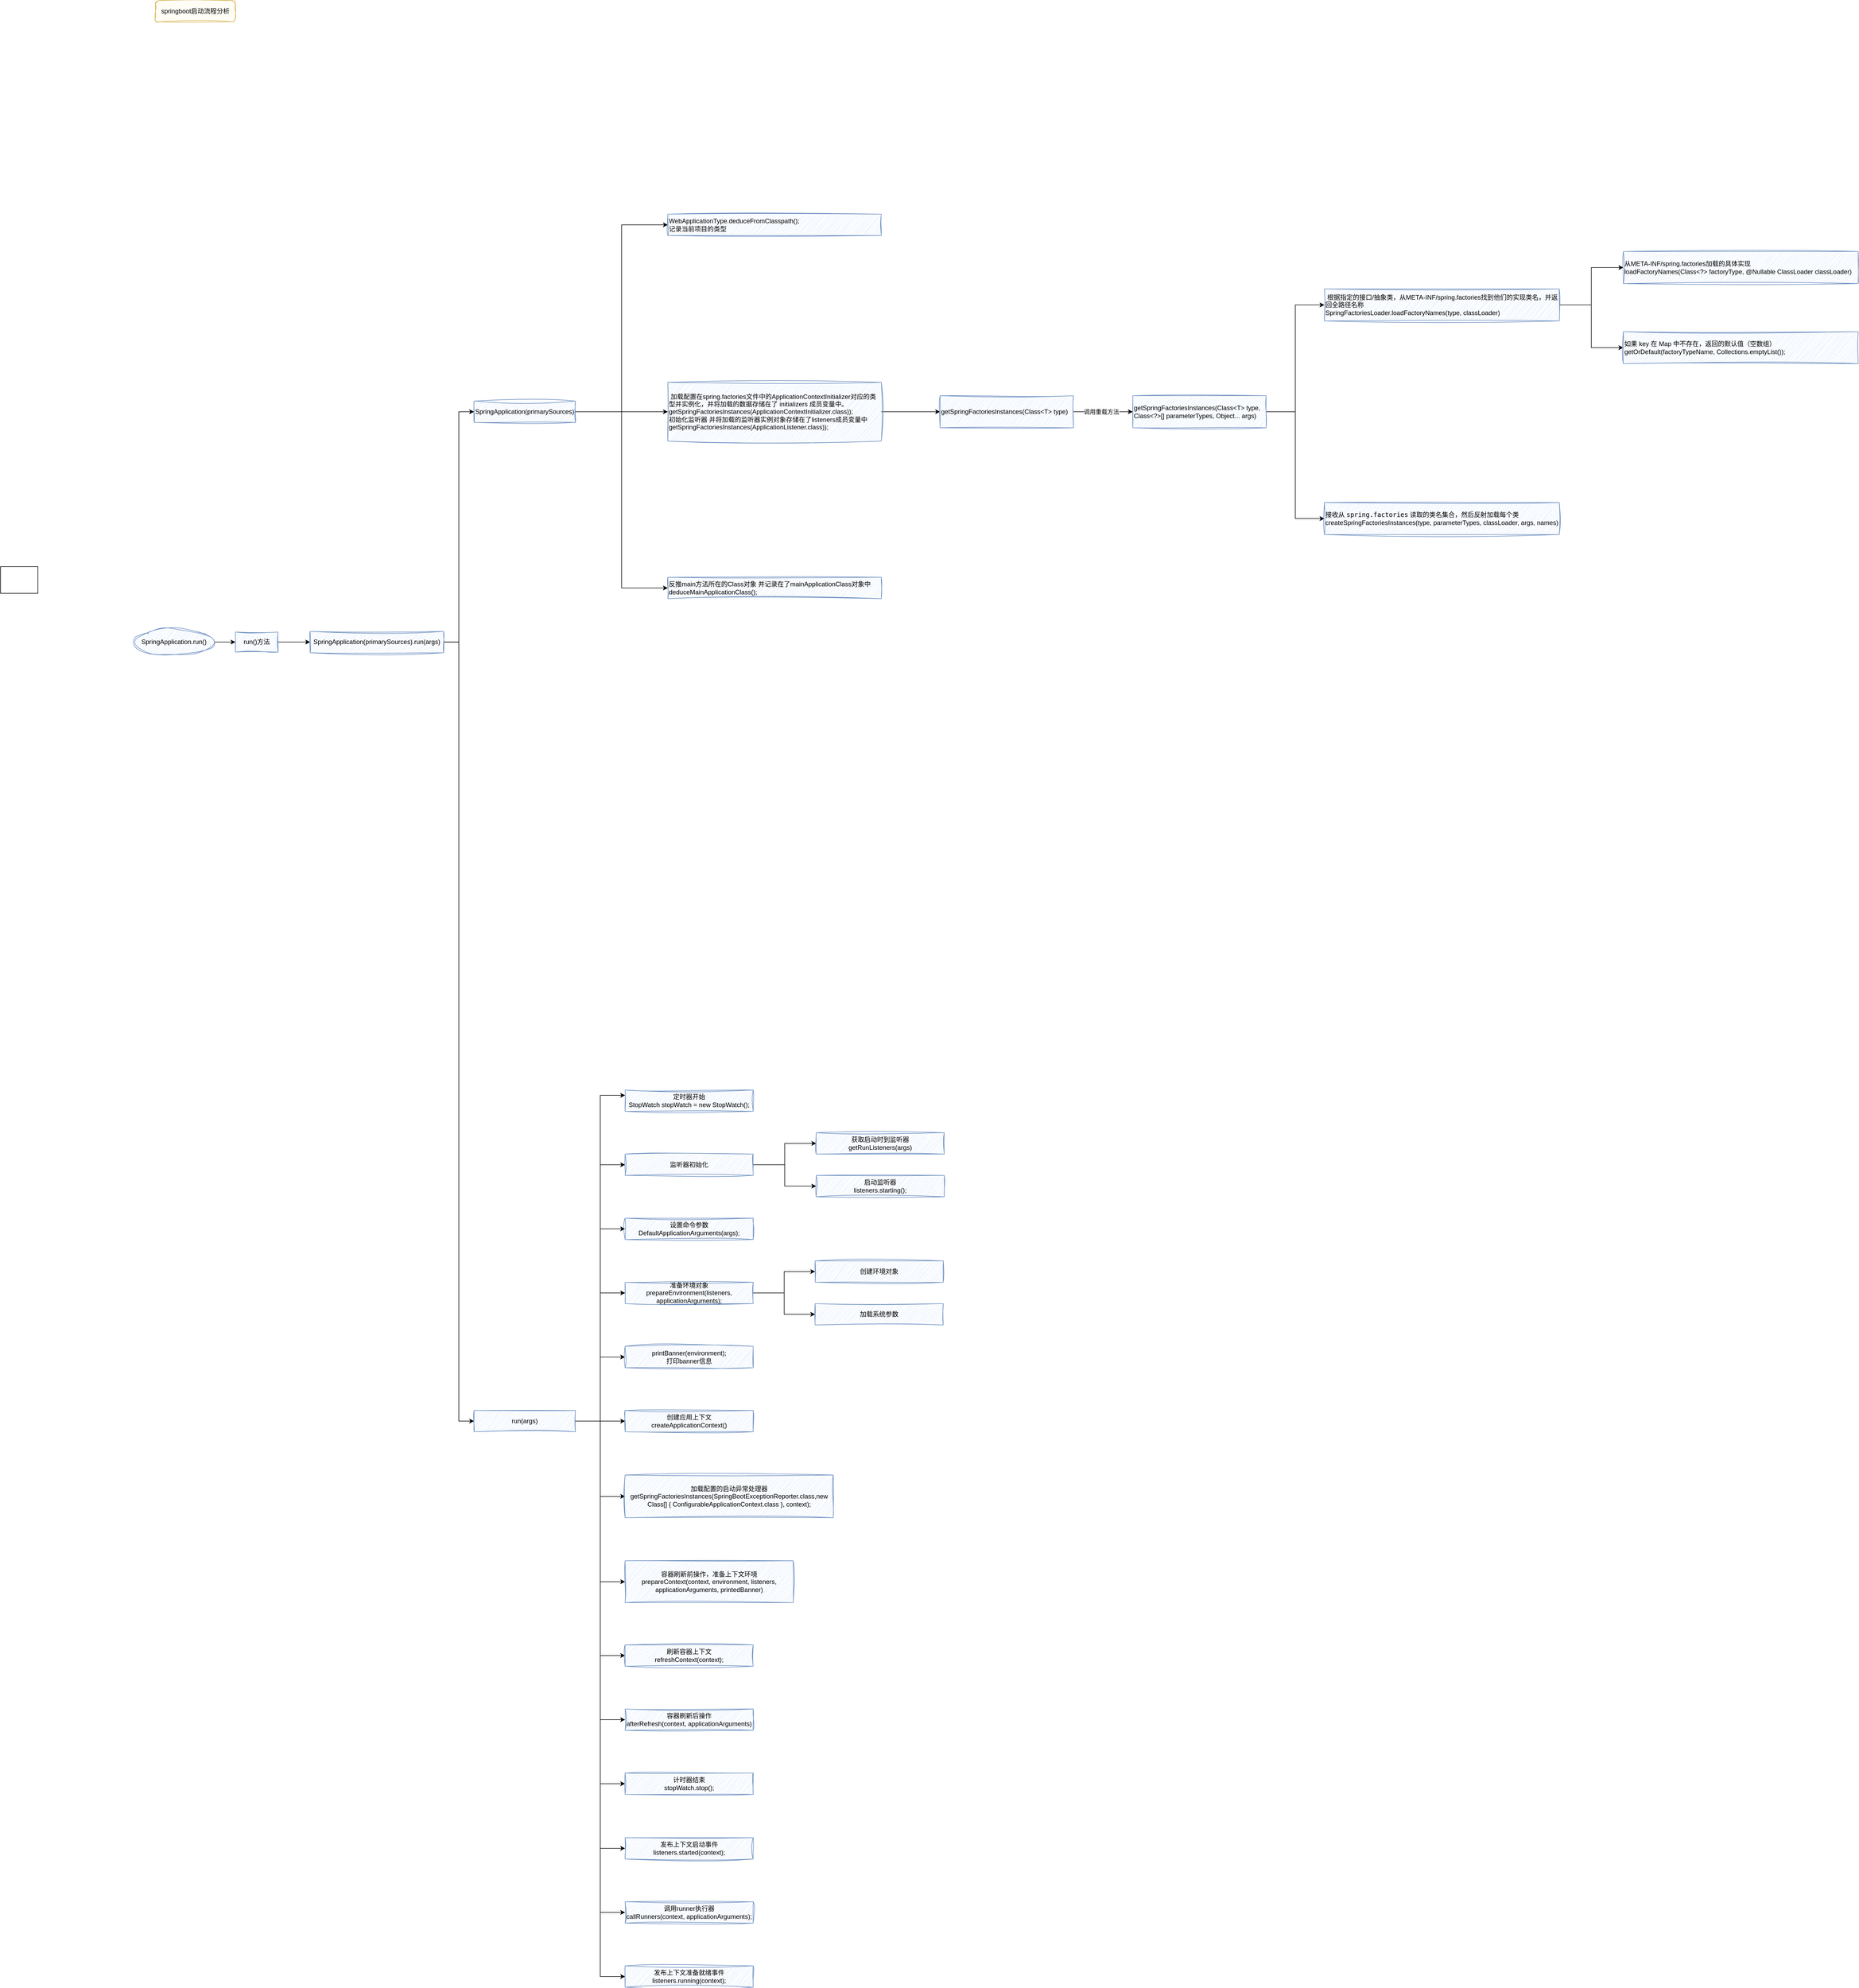 <mxfile version="28.1.1">
  <diagram name="第 1 页" id="eMFeoTP_9UUyZn8uqYhF">
    <mxGraphModel dx="2254" dy="859" grid="1" gridSize="10" guides="1" tooltips="1" connect="1" arrows="1" fold="1" page="1" pageScale="1" pageWidth="827" pageHeight="1169" math="0" shadow="0">
      <root>
        <mxCell id="0" />
        <mxCell id="1" parent="0" />
        <mxCell id="Daa2gUxjf4LC8xl4a2z6-1" value="springboot启动流程分析" style="rounded=1;whiteSpace=wrap;html=1;fillColor=#fff2cc;strokeColor=#d6b656;sketch=1;curveFitting=1;jiggle=2;shadow=0;glass=0;" parent="1" vertex="1">
          <mxGeometry x="40" y="40" width="150" height="40" as="geometry" />
        </mxCell>
        <mxCell id="Daa2gUxjf4LC8xl4a2z6-2" value="" style="rounded=0;whiteSpace=wrap;html=1;" parent="1" vertex="1">
          <mxGeometry x="-250" y="1100" width="70" height="50" as="geometry" />
        </mxCell>
        <mxCell id="Daa2gUxjf4LC8xl4a2z6-6" value="" style="edgeStyle=orthogonalEdgeStyle;rounded=0;orthogonalLoop=1;jettySize=auto;html=1;" parent="1" source="Daa2gUxjf4LC8xl4a2z6-4" target="Daa2gUxjf4LC8xl4a2z6-5" edge="1">
          <mxGeometry relative="1" as="geometry" />
        </mxCell>
        <mxCell id="Daa2gUxjf4LC8xl4a2z6-4" value="SpringApplication.run()" style="strokeWidth=1;html=1;shape=mxgraph.flowchart.start_2;whiteSpace=wrap;fillColor=#dae8fc;strokeColor=#6c8ebf;sketch=1;curveFitting=1;jiggle=2;" parent="1" vertex="1">
          <mxGeometry y="1216.25" width="150" height="50" as="geometry" />
        </mxCell>
        <mxCell id="Daa2gUxjf4LC8xl4a2z6-15" style="edgeStyle=orthogonalEdgeStyle;rounded=0;orthogonalLoop=1;jettySize=auto;html=1;entryX=0;entryY=0.5;entryDx=0;entryDy=0;" parent="1" source="Daa2gUxjf4LC8xl4a2z6-5" target="Daa2gUxjf4LC8xl4a2z6-14" edge="1">
          <mxGeometry relative="1" as="geometry" />
        </mxCell>
        <mxCell id="Daa2gUxjf4LC8xl4a2z6-5" value="run()方法" style="whiteSpace=wrap;html=1;fillColor=#dae8fc;strokeColor=#6c8ebf;strokeWidth=1;sketch=1;curveFitting=1;jiggle=2;" parent="1" vertex="1">
          <mxGeometry x="190" y="1222.5" width="80" height="37.5" as="geometry" />
        </mxCell>
        <mxCell id="Daa2gUxjf4LC8xl4a2z6-20" style="edgeStyle=orthogonalEdgeStyle;rounded=0;orthogonalLoop=1;jettySize=auto;html=1;entryX=0;entryY=0.5;entryDx=0;entryDy=0;" parent="1" source="Daa2gUxjf4LC8xl4a2z6-14" target="Daa2gUxjf4LC8xl4a2z6-19" edge="1">
          <mxGeometry relative="1" as="geometry" />
        </mxCell>
        <mxCell id="Daa2gUxjf4LC8xl4a2z6-21" style="edgeStyle=orthogonalEdgeStyle;rounded=0;orthogonalLoop=1;jettySize=auto;html=1;entryX=0;entryY=0.5;entryDx=0;entryDy=0;" parent="1" source="Daa2gUxjf4LC8xl4a2z6-14" target="Daa2gUxjf4LC8xl4a2z6-17" edge="1">
          <mxGeometry relative="1" as="geometry" />
        </mxCell>
        <mxCell id="Daa2gUxjf4LC8xl4a2z6-14" value="SpringApplication(primarySources).run(args)" style="whiteSpace=wrap;html=1;fillColor=#dae8fc;strokeColor=#6c8ebf;strokeWidth=1;sketch=1;curveFitting=1;jiggle=2;" parent="1" vertex="1">
          <mxGeometry x="330" y="1221.25" width="250" height="40" as="geometry" />
        </mxCell>
        <mxCell id="Daa2gUxjf4LC8xl4a2z6-28" style="edgeStyle=orthogonalEdgeStyle;rounded=0;orthogonalLoop=1;jettySize=auto;html=1;entryX=0;entryY=0.5;entryDx=0;entryDy=0;" parent="1" source="Daa2gUxjf4LC8xl4a2z6-17" target="Daa2gUxjf4LC8xl4a2z6-22" edge="1">
          <mxGeometry relative="1" as="geometry" />
        </mxCell>
        <mxCell id="Daa2gUxjf4LC8xl4a2z6-30" style="edgeStyle=orthogonalEdgeStyle;rounded=0;orthogonalLoop=1;jettySize=auto;html=1;entryX=0;entryY=0.5;entryDx=0;entryDy=0;" parent="1" source="Daa2gUxjf4LC8xl4a2z6-17" target="Daa2gUxjf4LC8xl4a2z6-26" edge="1">
          <mxGeometry relative="1" as="geometry" />
        </mxCell>
        <mxCell id="Daa2gUxjf4LC8xl4a2z6-31" style="edgeStyle=orthogonalEdgeStyle;rounded=0;orthogonalLoop=1;jettySize=auto;html=1;entryX=0;entryY=0.5;entryDx=0;entryDy=0;" parent="1" source="Daa2gUxjf4LC8xl4a2z6-17" target="Daa2gUxjf4LC8xl4a2z6-27" edge="1">
          <mxGeometry relative="1" as="geometry" />
        </mxCell>
        <mxCell id="Daa2gUxjf4LC8xl4a2z6-17" value="SpringApplication(primarySources)" style="whiteSpace=wrap;html=1;fillColor=#dae8fc;strokeColor=#6c8ebf;strokeWidth=1;sketch=1;curveFitting=1;jiggle=2;" parent="1" vertex="1">
          <mxGeometry x="637" y="790" width="190" height="40" as="geometry" />
        </mxCell>
        <mxCell id="rjzbtjrW8lwAqTIrCrEN-2" value="" style="edgeStyle=orthogonalEdgeStyle;rounded=0;orthogonalLoop=1;jettySize=auto;html=1;" edge="1" parent="1" source="Daa2gUxjf4LC8xl4a2z6-19" target="rjzbtjrW8lwAqTIrCrEN-1">
          <mxGeometry relative="1" as="geometry" />
        </mxCell>
        <mxCell id="rjzbtjrW8lwAqTIrCrEN-29" style="edgeStyle=orthogonalEdgeStyle;rounded=0;orthogonalLoop=1;jettySize=auto;html=1;entryX=0;entryY=0.25;entryDx=0;entryDy=0;" edge="1" parent="1" source="Daa2gUxjf4LC8xl4a2z6-19" target="rjzbtjrW8lwAqTIrCrEN-7">
          <mxGeometry relative="1" as="geometry" />
        </mxCell>
        <mxCell id="rjzbtjrW8lwAqTIrCrEN-30" style="edgeStyle=orthogonalEdgeStyle;rounded=0;orthogonalLoop=1;jettySize=auto;html=1;entryX=0;entryY=0.5;entryDx=0;entryDy=0;" edge="1" parent="1" source="Daa2gUxjf4LC8xl4a2z6-19" target="rjzbtjrW8lwAqTIrCrEN-6">
          <mxGeometry relative="1" as="geometry" />
        </mxCell>
        <mxCell id="rjzbtjrW8lwAqTIrCrEN-31" style="edgeStyle=orthogonalEdgeStyle;rounded=0;orthogonalLoop=1;jettySize=auto;html=1;entryX=0;entryY=0.5;entryDx=0;entryDy=0;" edge="1" parent="1" source="Daa2gUxjf4LC8xl4a2z6-19" target="rjzbtjrW8lwAqTIrCrEN-5">
          <mxGeometry relative="1" as="geometry" />
        </mxCell>
        <mxCell id="rjzbtjrW8lwAqTIrCrEN-32" style="edgeStyle=orthogonalEdgeStyle;rounded=0;orthogonalLoop=1;jettySize=auto;html=1;entryX=0;entryY=0.5;entryDx=0;entryDy=0;" edge="1" parent="1" source="Daa2gUxjf4LC8xl4a2z6-19" target="rjzbtjrW8lwAqTIrCrEN-4">
          <mxGeometry relative="1" as="geometry" />
        </mxCell>
        <mxCell id="rjzbtjrW8lwAqTIrCrEN-33" style="edgeStyle=orthogonalEdgeStyle;rounded=0;orthogonalLoop=1;jettySize=auto;html=1;entryX=0;entryY=0.5;entryDx=0;entryDy=0;" edge="1" parent="1" source="Daa2gUxjf4LC8xl4a2z6-19" target="rjzbtjrW8lwAqTIrCrEN-3">
          <mxGeometry relative="1" as="geometry" />
        </mxCell>
        <mxCell id="rjzbtjrW8lwAqTIrCrEN-34" style="edgeStyle=orthogonalEdgeStyle;rounded=0;orthogonalLoop=1;jettySize=auto;html=1;entryX=0;entryY=0.5;entryDx=0;entryDy=0;" edge="1" parent="1" source="Daa2gUxjf4LC8xl4a2z6-19" target="rjzbtjrW8lwAqTIrCrEN-8">
          <mxGeometry relative="1" as="geometry" />
        </mxCell>
        <mxCell id="rjzbtjrW8lwAqTIrCrEN-35" style="edgeStyle=orthogonalEdgeStyle;rounded=0;orthogonalLoop=1;jettySize=auto;html=1;entryX=0;entryY=0.5;entryDx=0;entryDy=0;" edge="1" parent="1" source="Daa2gUxjf4LC8xl4a2z6-19" target="rjzbtjrW8lwAqTIrCrEN-9">
          <mxGeometry relative="1" as="geometry" />
        </mxCell>
        <mxCell id="rjzbtjrW8lwAqTIrCrEN-36" style="edgeStyle=orthogonalEdgeStyle;rounded=0;orthogonalLoop=1;jettySize=auto;html=1;entryX=0;entryY=0.5;entryDx=0;entryDy=0;" edge="1" parent="1" source="Daa2gUxjf4LC8xl4a2z6-19" target="rjzbtjrW8lwAqTIrCrEN-10">
          <mxGeometry relative="1" as="geometry" />
        </mxCell>
        <mxCell id="rjzbtjrW8lwAqTIrCrEN-37" style="edgeStyle=orthogonalEdgeStyle;rounded=0;orthogonalLoop=1;jettySize=auto;html=1;entryX=0;entryY=0.5;entryDx=0;entryDy=0;" edge="1" parent="1" source="Daa2gUxjf4LC8xl4a2z6-19" target="rjzbtjrW8lwAqTIrCrEN-11">
          <mxGeometry relative="1" as="geometry" />
        </mxCell>
        <mxCell id="rjzbtjrW8lwAqTIrCrEN-38" style="edgeStyle=orthogonalEdgeStyle;rounded=0;orthogonalLoop=1;jettySize=auto;html=1;entryX=0;entryY=0.5;entryDx=0;entryDy=0;" edge="1" parent="1" source="Daa2gUxjf4LC8xl4a2z6-19" target="rjzbtjrW8lwAqTIrCrEN-12">
          <mxGeometry relative="1" as="geometry" />
        </mxCell>
        <mxCell id="rjzbtjrW8lwAqTIrCrEN-39" style="edgeStyle=orthogonalEdgeStyle;rounded=0;orthogonalLoop=1;jettySize=auto;html=1;entryX=0;entryY=0.5;entryDx=0;entryDy=0;" edge="1" parent="1" source="Daa2gUxjf4LC8xl4a2z6-19" target="rjzbtjrW8lwAqTIrCrEN-24">
          <mxGeometry relative="1" as="geometry" />
        </mxCell>
        <mxCell id="rjzbtjrW8lwAqTIrCrEN-40" style="edgeStyle=orthogonalEdgeStyle;rounded=0;orthogonalLoop=1;jettySize=auto;html=1;entryX=0;entryY=0.5;entryDx=0;entryDy=0;" edge="1" parent="1" source="Daa2gUxjf4LC8xl4a2z6-19" target="rjzbtjrW8lwAqTIrCrEN-25">
          <mxGeometry relative="1" as="geometry" />
        </mxCell>
        <mxCell id="rjzbtjrW8lwAqTIrCrEN-41" style="edgeStyle=orthogonalEdgeStyle;rounded=0;orthogonalLoop=1;jettySize=auto;html=1;entryX=0;entryY=0.5;entryDx=0;entryDy=0;" edge="1" parent="1" source="Daa2gUxjf4LC8xl4a2z6-19" target="rjzbtjrW8lwAqTIrCrEN-26">
          <mxGeometry relative="1" as="geometry" />
        </mxCell>
        <mxCell id="Daa2gUxjf4LC8xl4a2z6-19" value="run(args)" style="whiteSpace=wrap;html=1;fillColor=#dae8fc;strokeColor=#6c8ebf;strokeWidth=1;sketch=1;curveFitting=1;jiggle=2;" parent="1" vertex="1">
          <mxGeometry x="637" y="2680" width="190" height="40" as="geometry" />
        </mxCell>
        <mxCell id="Daa2gUxjf4LC8xl4a2z6-22" value="WebApplicationType.deduceFromClasspath();&lt;br&gt;记录当前项目的类型" style="whiteSpace=wrap;html=1;fillColor=#dae8fc;strokeColor=#6c8ebf;strokeWidth=1;sketch=1;curveFitting=1;jiggle=2;align=left;" parent="1" vertex="1">
          <mxGeometry x="1000" y="440" width="400" height="40" as="geometry" />
        </mxCell>
        <mxCell id="z6HE82v5M1pgyKy82iCZ-1" style="edgeStyle=orthogonalEdgeStyle;rounded=0;orthogonalLoop=1;jettySize=auto;html=1;entryX=0;entryY=0.5;entryDx=0;entryDy=0;" parent="1" source="Daa2gUxjf4LC8xl4a2z6-26" target="Daa2gUxjf4LC8xl4a2z6-32" edge="1">
          <mxGeometry relative="1" as="geometry" />
        </mxCell>
        <mxCell id="Daa2gUxjf4LC8xl4a2z6-26" value="&lt;div&gt;&amp;nbsp;加载配置在spring.factories文件中的ApplicationContextInitializer对应的类型并实例化，&lt;span style=&quot;background-color: transparent; color: light-dark(rgb(0, 0, 0), rgb(255, 255, 255));&quot;&gt;并将加载的数据存储在了 initializers 成员变量中。&lt;/span&gt;&lt;span style=&quot;background-color: transparent; color: light-dark(rgb(0, 0, 0), rgb(255, 255, 255));&quot;&gt;getSpringFactoriesInstances(ApplicationContextInitializer.class));&lt;/span&gt;&lt;/div&gt;初始化监听器 并将加载的监听器实例对象存储在了listeners成员变量中&lt;br&gt;getSpringFactoriesInstances(ApplicationListener.class));" style="whiteSpace=wrap;html=1;fillColor=#dae8fc;strokeColor=#6c8ebf;strokeWidth=1;sketch=1;curveFitting=1;jiggle=2;align=left;" parent="1" vertex="1">
          <mxGeometry x="1000" y="755" width="400" height="110" as="geometry" />
        </mxCell>
        <mxCell id="Daa2gUxjf4LC8xl4a2z6-27" value="反推main方法所在的Class对象 并记录在了mainApplicationClass对象中&lt;br&gt;deduceMainApplicationClass();" style="whiteSpace=wrap;html=1;fillColor=#dae8fc;strokeColor=#6c8ebf;strokeWidth=1;sketch=1;curveFitting=1;jiggle=2;align=left;" parent="1" vertex="1">
          <mxGeometry x="1000" y="1120" width="400" height="40" as="geometry" />
        </mxCell>
        <mxCell id="Daa2gUxjf4LC8xl4a2z6-35" value="" style="edgeStyle=orthogonalEdgeStyle;rounded=0;orthogonalLoop=1;jettySize=auto;html=1;" parent="1" source="Daa2gUxjf4LC8xl4a2z6-32" target="Daa2gUxjf4LC8xl4a2z6-34" edge="1">
          <mxGeometry relative="1" as="geometry" />
        </mxCell>
        <mxCell id="Daa2gUxjf4LC8xl4a2z6-36" value="调用重载方法" style="edgeLabel;html=1;align=center;verticalAlign=middle;resizable=0;points=[];" parent="Daa2gUxjf4LC8xl4a2z6-35" vertex="1" connectable="0">
          <mxGeometry x="-0.075" relative="1" as="geometry">
            <mxPoint as="offset" />
          </mxGeometry>
        </mxCell>
        <mxCell id="Daa2gUxjf4LC8xl4a2z6-32" value="getSpringFactoriesInstances(Class&amp;lt;T&amp;gt; type)" style="whiteSpace=wrap;html=1;fillColor=#dae8fc;strokeColor=#6c8ebf;strokeWidth=1;sketch=1;curveFitting=1;jiggle=2;align=left;" parent="1" vertex="1">
          <mxGeometry x="1510" y="780" width="250" height="60" as="geometry" />
        </mxCell>
        <mxCell id="Daa2gUxjf4LC8xl4a2z6-40" style="edgeStyle=orthogonalEdgeStyle;rounded=0;orthogonalLoop=1;jettySize=auto;html=1;entryX=0;entryY=0.5;entryDx=0;entryDy=0;" parent="1" source="Daa2gUxjf4LC8xl4a2z6-34" target="Daa2gUxjf4LC8xl4a2z6-37" edge="1">
          <mxGeometry relative="1" as="geometry" />
        </mxCell>
        <mxCell id="Daa2gUxjf4LC8xl4a2z6-41" style="edgeStyle=orthogonalEdgeStyle;rounded=0;orthogonalLoop=1;jettySize=auto;html=1;entryX=0;entryY=0.5;entryDx=0;entryDy=0;" parent="1" source="Daa2gUxjf4LC8xl4a2z6-34" target="Daa2gUxjf4LC8xl4a2z6-39" edge="1">
          <mxGeometry relative="1" as="geometry" />
        </mxCell>
        <mxCell id="Daa2gUxjf4LC8xl4a2z6-34" value="getSpringFactoriesInstances(Class&amp;lt;T&amp;gt; type, Class&amp;lt;?&amp;gt;[] parameterTypes, Object... args)" style="whiteSpace=wrap;html=1;fillColor=#dae8fc;strokeColor=#6c8ebf;strokeWidth=1;sketch=1;curveFitting=1;jiggle=2;align=left;" parent="1" vertex="1">
          <mxGeometry x="1871" y="780" width="250" height="60" as="geometry" />
        </mxCell>
        <mxCell id="Daa2gUxjf4LC8xl4a2z6-45" style="edgeStyle=orthogonalEdgeStyle;rounded=0;orthogonalLoop=1;jettySize=auto;html=1;entryX=0;entryY=0.5;entryDx=0;entryDy=0;" parent="1" source="Daa2gUxjf4LC8xl4a2z6-37" target="Daa2gUxjf4LC8xl4a2z6-42" edge="1">
          <mxGeometry relative="1" as="geometry" />
        </mxCell>
        <mxCell id="Daa2gUxjf4LC8xl4a2z6-46" style="edgeStyle=orthogonalEdgeStyle;rounded=0;orthogonalLoop=1;jettySize=auto;html=1;entryX=0;entryY=0.5;entryDx=0;entryDy=0;" parent="1" source="Daa2gUxjf4LC8xl4a2z6-37" target="Daa2gUxjf4LC8xl4a2z6-44" edge="1">
          <mxGeometry relative="1" as="geometry" />
        </mxCell>
        <mxCell id="Daa2gUxjf4LC8xl4a2z6-37" value="&amp;nbsp;根据指定的接口/抽象类，从META-INF/spring.factories找到他们的实现类名，并返回全路径名称&lt;br&gt;SpringFactoriesLoader.loadFactoryNames(type, classLoader)" style="whiteSpace=wrap;html=1;fillColor=#dae8fc;strokeColor=#6c8ebf;strokeWidth=1;sketch=1;curveFitting=1;jiggle=2;align=left;" parent="1" vertex="1">
          <mxGeometry x="2230" y="580" width="440" height="60" as="geometry" />
        </mxCell>
        <mxCell id="Daa2gUxjf4LC8xl4a2z6-39" value="接收从 &lt;code data-end=&quot;1658&quot; data-start=&quot;1640&quot;&gt;spring.factories&lt;/code&gt; 读取的类名集合，然后反射加载每个类&lt;br&gt;createSpringFactoriesInstances(type, parameterTypes, classLoader, args, names)" style="whiteSpace=wrap;html=1;fillColor=#dae8fc;strokeColor=#6c8ebf;strokeWidth=1;sketch=1;curveFitting=1;jiggle=2;align=left;" parent="1" vertex="1">
          <mxGeometry x="2230" y="980" width="440" height="60" as="geometry" />
        </mxCell>
        <mxCell id="Daa2gUxjf4LC8xl4a2z6-42" value="从META-INF/spring.factories加载的具体实现&lt;br&gt;loadFactoryNames(Class&amp;lt;?&amp;gt; factoryType, @Nullable ClassLoader classLoader)" style="whiteSpace=wrap;html=1;fillColor=#dae8fc;strokeColor=#6c8ebf;strokeWidth=1;sketch=1;curveFitting=1;jiggle=2;align=left;" parent="1" vertex="1">
          <mxGeometry x="2790" y="510" width="440" height="60" as="geometry" />
        </mxCell>
        <mxCell id="Daa2gUxjf4LC8xl4a2z6-44" value="如果 key 在 Map 中不存在，返回的默认值（空数组）&lt;br&gt;getOrDefault(factoryTypeName, Collections.emptyList());" style="whiteSpace=wrap;html=1;fillColor=#dae8fc;strokeColor=#6c8ebf;strokeWidth=1;sketch=1;curveFitting=1;jiggle=2;align=left;" parent="1" vertex="1">
          <mxGeometry x="2790" y="660" width="440" height="60" as="geometry" />
        </mxCell>
        <mxCell id="rjzbtjrW8lwAqTIrCrEN-1" value="创建应用上下文&lt;br&gt;createApplicationContext()" style="whiteSpace=wrap;html=1;fillColor=#dae8fc;strokeColor=#6c8ebf;strokeWidth=1;sketch=1;curveFitting=1;jiggle=2;" vertex="1" parent="1">
          <mxGeometry x="920" y="2680" width="240" height="40" as="geometry" />
        </mxCell>
        <mxCell id="rjzbtjrW8lwAqTIrCrEN-3" value="printBanner(environment);&lt;br&gt;打印banner信息" style="whiteSpace=wrap;html=1;fillColor=#dae8fc;strokeColor=#6c8ebf;strokeWidth=1;sketch=1;curveFitting=1;jiggle=2;" vertex="1" parent="1">
          <mxGeometry x="920" y="2560" width="240" height="40" as="geometry" />
        </mxCell>
        <mxCell id="rjzbtjrW8lwAqTIrCrEN-19" style="edgeStyle=orthogonalEdgeStyle;rounded=0;orthogonalLoop=1;jettySize=auto;html=1;entryX=0;entryY=0.5;entryDx=0;entryDy=0;exitX=1;exitY=0.5;exitDx=0;exitDy=0;" edge="1" parent="1" source="rjzbtjrW8lwAqTIrCrEN-4" target="rjzbtjrW8lwAqTIrCrEN-17">
          <mxGeometry relative="1" as="geometry">
            <mxPoint x="1197" y="2460.059" as="sourcePoint" />
          </mxGeometry>
        </mxCell>
        <mxCell id="rjzbtjrW8lwAqTIrCrEN-20" style="edgeStyle=orthogonalEdgeStyle;rounded=0;orthogonalLoop=1;jettySize=auto;html=1;entryX=0;entryY=0.5;entryDx=0;entryDy=0;exitX=1;exitY=0.5;exitDx=0;exitDy=0;" edge="1" parent="1" source="rjzbtjrW8lwAqTIrCrEN-4" target="rjzbtjrW8lwAqTIrCrEN-18">
          <mxGeometry relative="1" as="geometry">
            <mxPoint x="1197" y="2460.059" as="sourcePoint" />
          </mxGeometry>
        </mxCell>
        <mxCell id="rjzbtjrW8lwAqTIrCrEN-4" value="准备环境对象&lt;br&gt;prepareEnvironment(listeners, applicationArguments);" style="whiteSpace=wrap;html=1;fillColor=#dae8fc;strokeColor=#6c8ebf;strokeWidth=1;sketch=1;curveFitting=1;jiggle=2;" vertex="1" parent="1">
          <mxGeometry x="920" y="2440" width="240" height="40" as="geometry" />
        </mxCell>
        <mxCell id="rjzbtjrW8lwAqTIrCrEN-5" value="设置命令参数&lt;br&gt;DefaultApplicationArguments(args);" style="whiteSpace=wrap;html=1;fillColor=#dae8fc;strokeColor=#6c8ebf;strokeWidth=1;sketch=1;curveFitting=1;jiggle=2;" vertex="1" parent="1">
          <mxGeometry x="920" y="2320" width="240" height="40" as="geometry" />
        </mxCell>
        <mxCell id="rjzbtjrW8lwAqTIrCrEN-22" style="edgeStyle=orthogonalEdgeStyle;rounded=0;orthogonalLoop=1;jettySize=auto;html=1;entryX=0;entryY=0.5;entryDx=0;entryDy=0;" edge="1" parent="1" source="rjzbtjrW8lwAqTIrCrEN-6" target="rjzbtjrW8lwAqTIrCrEN-13">
          <mxGeometry relative="1" as="geometry" />
        </mxCell>
        <mxCell id="rjzbtjrW8lwAqTIrCrEN-23" style="edgeStyle=orthogonalEdgeStyle;rounded=0;orthogonalLoop=1;jettySize=auto;html=1;entryX=0;entryY=0.5;entryDx=0;entryDy=0;" edge="1" parent="1" source="rjzbtjrW8lwAqTIrCrEN-6" target="rjzbtjrW8lwAqTIrCrEN-15">
          <mxGeometry relative="1" as="geometry" />
        </mxCell>
        <mxCell id="rjzbtjrW8lwAqTIrCrEN-6" value="监听器初始化" style="whiteSpace=wrap;html=1;fillColor=#dae8fc;strokeColor=#6c8ebf;strokeWidth=1;sketch=1;curveFitting=1;jiggle=2;" vertex="1" parent="1">
          <mxGeometry x="920" y="2200" width="240" height="40" as="geometry" />
        </mxCell>
        <mxCell id="rjzbtjrW8lwAqTIrCrEN-7" value="定时器开始&lt;br&gt;StopWatch stopWatch = new StopWatch();" style="whiteSpace=wrap;html=1;fillColor=#dae8fc;strokeColor=#6c8ebf;strokeWidth=1;sketch=1;curveFitting=1;jiggle=2;" vertex="1" parent="1">
          <mxGeometry x="920" y="2080" width="240" height="40" as="geometry" />
        </mxCell>
        <mxCell id="rjzbtjrW8lwAqTIrCrEN-8" value="加载配置的启动异常处理器&lt;br&gt;getSpringFactoriesInstances(SpringBootExceptionReporter.class,new Class[] { ConfigurableApplicationContext.class }, context);" style="whiteSpace=wrap;html=1;fillColor=#dae8fc;strokeColor=#6c8ebf;strokeWidth=1;sketch=1;curveFitting=1;jiggle=2;" vertex="1" parent="1">
          <mxGeometry x="920" y="2801" width="390" height="80" as="geometry" />
        </mxCell>
        <mxCell id="rjzbtjrW8lwAqTIrCrEN-9" value="容器刷新前操作，准备上下文环境&lt;br&gt;prepareContext(context, environment, listeners, applicationArguments, printedBanner)" style="whiteSpace=wrap;html=1;fillColor=#dae8fc;strokeColor=#6c8ebf;strokeWidth=1;sketch=1;curveFitting=1;jiggle=2;" vertex="1" parent="1">
          <mxGeometry x="920" y="2961.5" width="315" height="78.5" as="geometry" />
        </mxCell>
        <mxCell id="rjzbtjrW8lwAqTIrCrEN-10" value="刷新容器上下文&lt;br&gt;refreshContext(context);" style="whiteSpace=wrap;html=1;fillColor=#dae8fc;strokeColor=#6c8ebf;strokeWidth=1;sketch=1;curveFitting=1;jiggle=2;" vertex="1" parent="1">
          <mxGeometry x="920" y="3119" width="240" height="40" as="geometry" />
        </mxCell>
        <mxCell id="rjzbtjrW8lwAqTIrCrEN-11" value="容器刷新后操作&lt;br&gt;afterRefresh(context, applicationArguments)" style="whiteSpace=wrap;html=1;fillColor=#dae8fc;strokeColor=#6c8ebf;strokeWidth=1;sketch=1;curveFitting=1;jiggle=2;" vertex="1" parent="1">
          <mxGeometry x="920" y="3239" width="240" height="40" as="geometry" />
        </mxCell>
        <mxCell id="rjzbtjrW8lwAqTIrCrEN-12" value="计时器结束&lt;br&gt;stopWatch.stop();" style="whiteSpace=wrap;html=1;fillColor=#dae8fc;strokeColor=#6c8ebf;strokeWidth=1;sketch=1;curveFitting=1;jiggle=2;" vertex="1" parent="1">
          <mxGeometry x="920" y="3359" width="240" height="40" as="geometry" />
        </mxCell>
        <mxCell id="rjzbtjrW8lwAqTIrCrEN-13" value="获取启动时到监听器&lt;br&gt;getRunListeners(args)" style="whiteSpace=wrap;html=1;fillColor=#dae8fc;strokeColor=#6c8ebf;strokeWidth=1;sketch=1;curveFitting=1;jiggle=2;" vertex="1" parent="1">
          <mxGeometry x="1278" y="2160" width="240" height="40" as="geometry" />
        </mxCell>
        <mxCell id="rjzbtjrW8lwAqTIrCrEN-15" value="启动监听器&lt;br&gt;listeners.starting();" style="whiteSpace=wrap;html=1;fillColor=#dae8fc;strokeColor=#6c8ebf;strokeWidth=1;sketch=1;curveFitting=1;jiggle=2;" vertex="1" parent="1">
          <mxGeometry x="1278" y="2240" width="240" height="40" as="geometry" />
        </mxCell>
        <mxCell id="rjzbtjrW8lwAqTIrCrEN-17" value="创建环境对象" style="whiteSpace=wrap;html=1;fillColor=#dae8fc;strokeColor=#6c8ebf;strokeWidth=1;sketch=1;curveFitting=1;jiggle=2;" vertex="1" parent="1">
          <mxGeometry x="1276" y="2400" width="240" height="40" as="geometry" />
        </mxCell>
        <mxCell id="rjzbtjrW8lwAqTIrCrEN-18" value="加载系统参数" style="whiteSpace=wrap;html=1;fillColor=#dae8fc;strokeColor=#6c8ebf;strokeWidth=1;sketch=1;curveFitting=1;jiggle=2;" vertex="1" parent="1">
          <mxGeometry x="1276" y="2480" width="240" height="40" as="geometry" />
        </mxCell>
        <mxCell id="rjzbtjrW8lwAqTIrCrEN-24" value="发布上下文启动事件&lt;br&gt;listeners.started(context);" style="whiteSpace=wrap;html=1;fillColor=#dae8fc;strokeColor=#6c8ebf;strokeWidth=1;sketch=1;curveFitting=1;jiggle=2;" vertex="1" parent="1">
          <mxGeometry x="920" y="3480" width="240" height="40" as="geometry" />
        </mxCell>
        <mxCell id="rjzbtjrW8lwAqTIrCrEN-25" value="调用runner执行器&lt;br&gt;callRunners(context, applicationArguments);" style="whiteSpace=wrap;html=1;fillColor=#dae8fc;strokeColor=#6c8ebf;strokeWidth=1;sketch=1;curveFitting=1;jiggle=2;" vertex="1" parent="1">
          <mxGeometry x="920" y="3600" width="240" height="40" as="geometry" />
        </mxCell>
        <mxCell id="rjzbtjrW8lwAqTIrCrEN-26" value="发布上下文准备就绪事件&lt;br&gt;listeners.running(context);" style="whiteSpace=wrap;html=1;fillColor=#dae8fc;strokeColor=#6c8ebf;strokeWidth=1;sketch=1;curveFitting=1;jiggle=2;" vertex="1" parent="1">
          <mxGeometry x="920" y="3720" width="240" height="40" as="geometry" />
        </mxCell>
      </root>
    </mxGraphModel>
  </diagram>
</mxfile>
